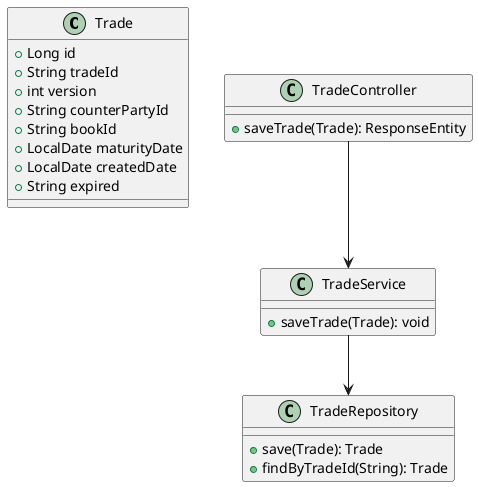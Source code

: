 @startuml
class Trade {
  +Long id
  +String tradeId
  +int version
  +String counterPartyId
  +String bookId
  +LocalDate maturityDate
  +LocalDate createdDate
  +String expired
}

class TradeRepository {
  +save(Trade): Trade
  +findByTradeId(String): Trade
}

class TradeService {
  +saveTrade(Trade): void
}

class TradeController {
  +saveTrade(Trade): ResponseEntity
}

TradeController --> TradeService
TradeService --> TradeRepository
@enduml

